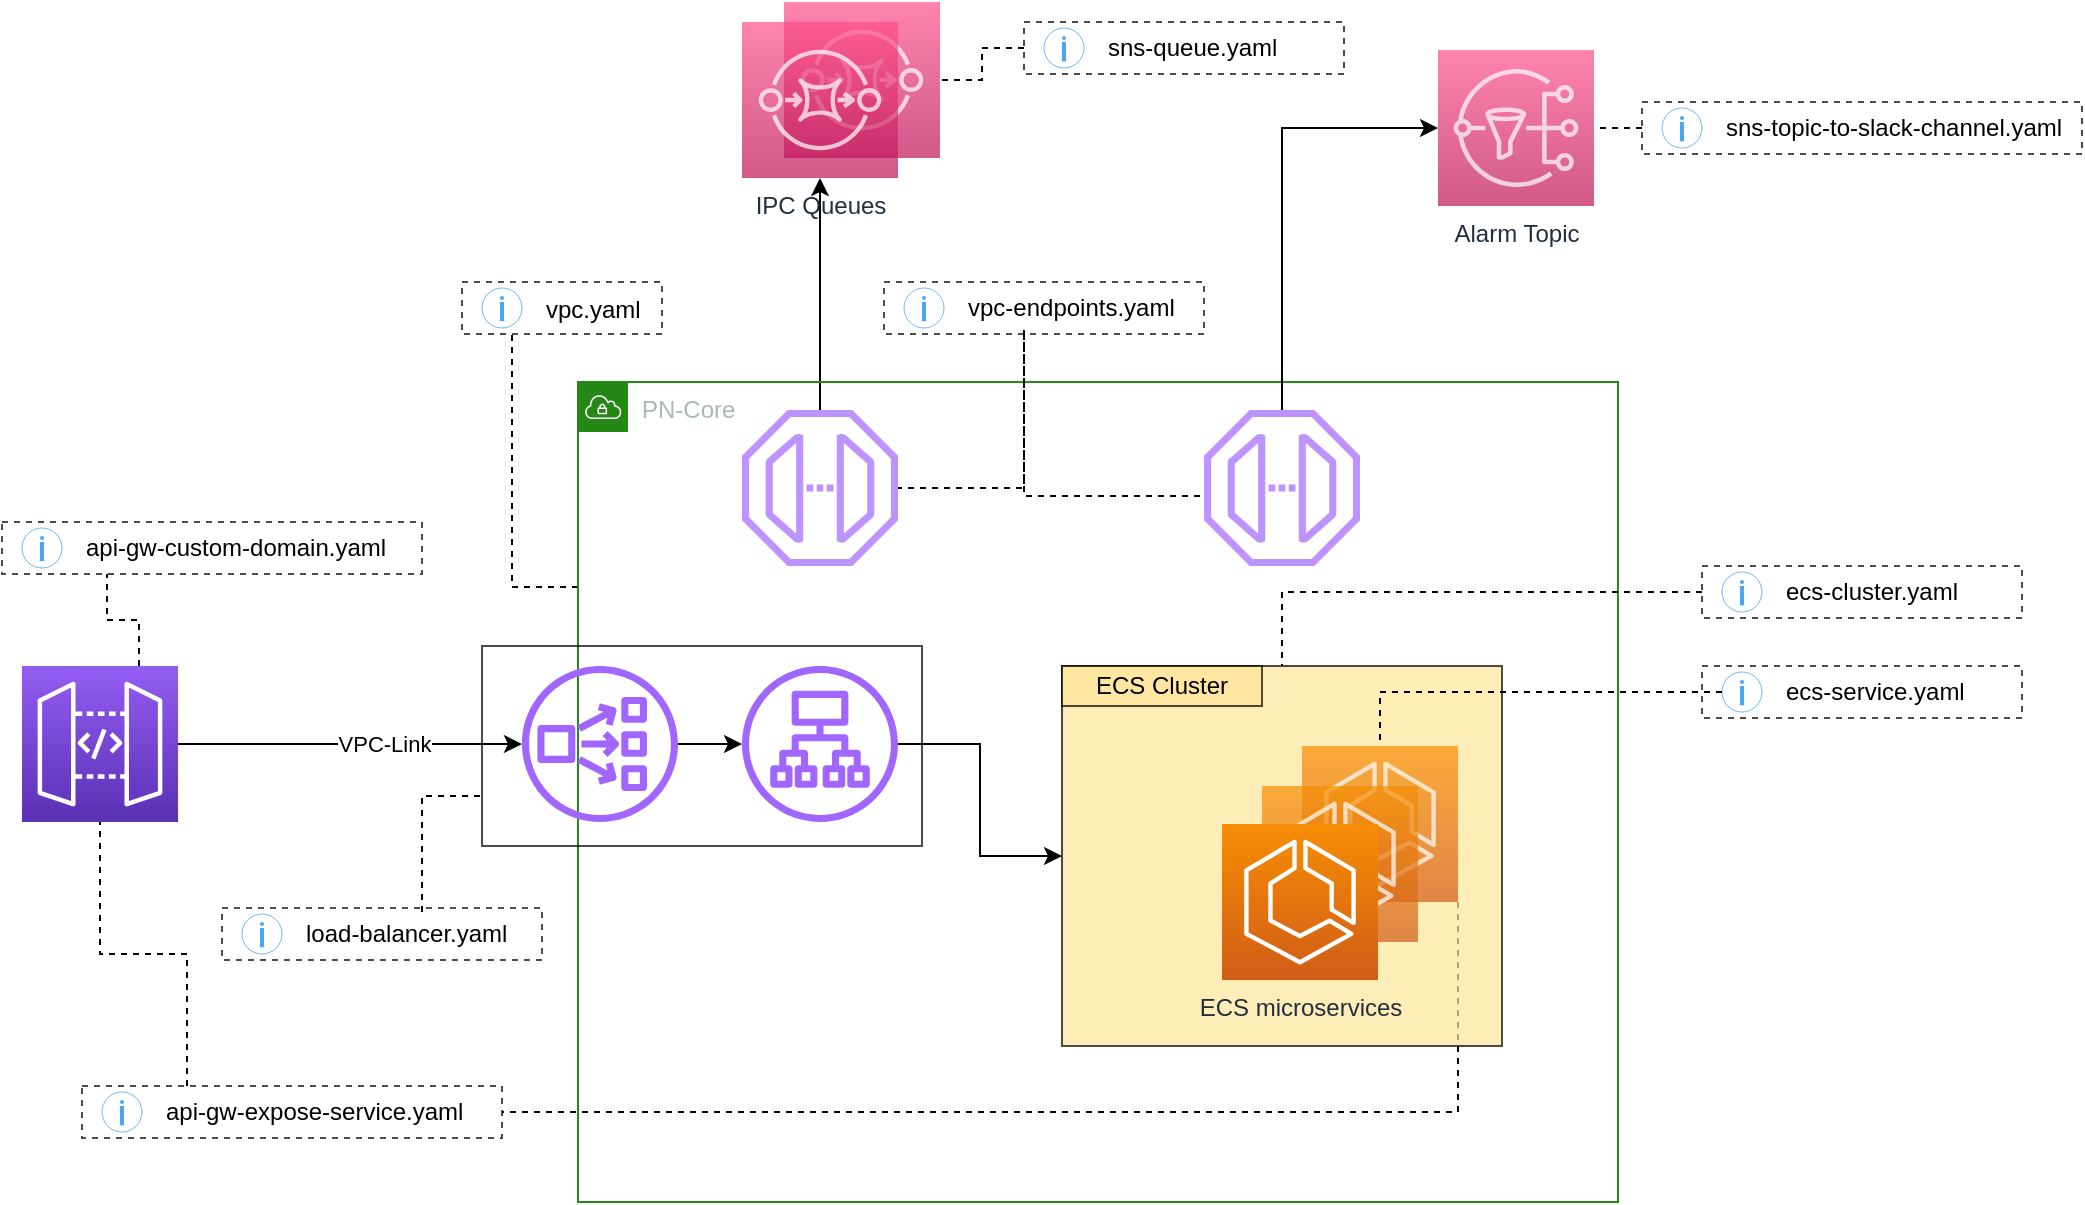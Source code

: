 <mxfile version="15.4.0" type="device"><diagram id="fZxMlLmRqDLB21gfmrRY" name="Page-1"><mxGraphModel dx="1106" dy="820" grid="1" gridSize="10" guides="1" tooltips="1" connect="1" arrows="1" fold="1" page="1" pageScale="1" pageWidth="1169" pageHeight="827" math="0" shadow="0"><root><mxCell id="0"/><mxCell id="1" parent="0"/><mxCell id="54l53fkF1UDd731qO1px-48" value="" style="sketch=0;points=[[0,0,0],[0.25,0,0],[0.5,0,0],[0.75,0,0],[1,0,0],[0,1,0],[0.25,1,0],[0.5,1,0],[0.75,1,0],[1,1,0],[0,0.25,0],[0,0.5,0],[0,0.75,0],[1,0.25,0],[1,0.5,0],[1,0.75,0]];outlineConnect=0;fontColor=#232F3E;gradientColor=#FF4F8B;gradientDirection=north;fillColor=#BC1356;strokeColor=#ffffff;dashed=0;verticalLabelPosition=bottom;verticalAlign=top;align=center;html=1;fontSize=12;fontStyle=0;aspect=fixed;shape=mxgraph.aws4.resourceIcon;resIcon=mxgraph.aws4.sqs;opacity=70;" vertex="1" parent="1"><mxGeometry x="421" y="30" width="78" height="78" as="geometry"/></mxCell><mxCell id="54l53fkF1UDd731qO1px-21" style="edgeStyle=orthogonalEdgeStyle;rounded=0;orthogonalLoop=1;jettySize=auto;html=1;entryX=0.5;entryY=1;entryDx=0;entryDy=0;entryPerimeter=0;" edge="1" parent="1" source="54l53fkF1UDd731qO1px-59" target="54l53fkF1UDd731qO1px-19"><mxGeometry relative="1" as="geometry"/></mxCell><mxCell id="54l53fkF1UDd731qO1px-83" style="edgeStyle=orthogonalEdgeStyle;rounded=0;orthogonalLoop=1;jettySize=auto;html=1;exitX=0;exitY=0.25;exitDx=0;exitDy=0;entryX=0.25;entryY=1;entryDx=0;entryDy=0;dashed=1;endArrow=none;endFill=0;" edge="1" parent="1" source="2" target="54l53fkF1UDd731qO1px-63"><mxGeometry relative="1" as="geometry"/></mxCell><mxCell id="2" value="PN-Core" style="points=[[0,0],[0.25,0],[0.5,0],[0.75,0],[1,0],[1,0.25],[1,0.5],[1,0.75],[1,1],[0.75,1],[0.5,1],[0.25,1],[0,1],[0,0.75],[0,0.5],[0,0.25]];outlineConnect=0;gradientColor=none;html=1;whiteSpace=wrap;fontSize=12;fontStyle=0;shape=mxgraph.aws4.group;grIcon=mxgraph.aws4.group_vpc;strokeColor=#248814;fillColor=none;verticalAlign=top;align=left;spacingLeft=30;fontColor=#AAB7B8;dashed=0;" parent="1" vertex="1"><mxGeometry x="318" y="220" width="520" height="410" as="geometry"/></mxCell><mxCell id="54l53fkF1UDd731qO1px-80" style="edgeStyle=orthogonalEdgeStyle;rounded=0;orthogonalLoop=1;jettySize=auto;html=1;exitX=1;exitY=1;exitDx=0;exitDy=0;entryX=1;entryY=0.5;entryDx=0;entryDy=0;dashed=1;endArrow=none;endFill=0;exitPerimeter=0;" edge="1" parent="1" source="54l53fkF1UDd731qO1px-15" target="54l53fkF1UDd731qO1px-40"><mxGeometry relative="1" as="geometry"/></mxCell><mxCell id="54l53fkF1UDd731qO1px-17" value="" style="rounded=0;whiteSpace=wrap;html=1;fillColor=#FFE599;opacity=70;" vertex="1" parent="1"><mxGeometry x="560" y="362" width="220" height="190" as="geometry"/></mxCell><mxCell id="54l53fkF1UDd731qO1px-9" style="edgeStyle=orthogonalEdgeStyle;rounded=0;orthogonalLoop=1;jettySize=auto;html=1;" edge="1" parent="1" source="3" target="7"><mxGeometry relative="1" as="geometry"/></mxCell><mxCell id="54l53fkF1UDd731qO1px-10" value="VPC-Link" style="edgeLabel;html=1;align=center;verticalAlign=middle;resizable=0;points=[];" vertex="1" connectable="0" parent="54l53fkF1UDd731qO1px-9"><mxGeometry x="0.198" relative="1" as="geometry"><mxPoint as="offset"/></mxGeometry></mxCell><mxCell id="54l53fkF1UDd731qO1px-77" style="edgeStyle=orthogonalEdgeStyle;rounded=0;orthogonalLoop=1;jettySize=auto;html=1;exitX=0.75;exitY=0;exitDx=0;exitDy=0;exitPerimeter=0;entryX=0.25;entryY=1;entryDx=0;entryDy=0;dashed=1;endArrow=none;endFill=0;" edge="1" parent="1" source="3" target="54l53fkF1UDd731qO1px-36"><mxGeometry relative="1" as="geometry"/></mxCell><mxCell id="3" value="" style="points=[[0,0,0],[0.25,0,0],[0.5,0,0],[0.75,0,0],[1,0,0],[0,1,0],[0.25,1,0],[0.5,1,0],[0.75,1,0],[1,1,0],[0,0.25,0],[0,0.5,0],[0,0.75,0],[1,0.25,0],[1,0.5,0],[1,0.75,0]];outlineConnect=0;fontColor=#232F3E;gradientColor=#945DF2;gradientDirection=north;fillColor=#5A30B5;strokeColor=#ffffff;dashed=0;verticalLabelPosition=bottom;verticalAlign=top;align=center;html=1;fontSize=12;fontStyle=0;aspect=fixed;shape=mxgraph.aws4.resourceIcon;resIcon=mxgraph.aws4.api_gateway;" parent="1" vertex="1"><mxGeometry x="40" y="362" width="78" height="78" as="geometry"/></mxCell><mxCell id="54l53fkF1UDd731qO1px-12" style="edgeStyle=orthogonalEdgeStyle;rounded=0;orthogonalLoop=1;jettySize=auto;html=1;" edge="1" parent="1" source="7" target="54l53fkF1UDd731qO1px-11"><mxGeometry relative="1" as="geometry"/></mxCell><mxCell id="7" value="" style="outlineConnect=0;fontColor=#232F3E;gradientColor=none;fillColor=#A166FF;strokeColor=none;dashed=0;verticalLabelPosition=bottom;verticalAlign=top;align=center;html=1;fontSize=12;fontStyle=0;aspect=fixed;pointerEvents=1;shape=mxgraph.aws4.network_load_balancer;" parent="1" vertex="1"><mxGeometry x="290" y="362" width="78" height="78" as="geometry"/></mxCell><mxCell id="54l53fkF1UDd731qO1px-23" style="edgeStyle=orthogonalEdgeStyle;rounded=0;orthogonalLoop=1;jettySize=auto;html=1;" edge="1" parent="1" source="54l53fkF1UDd731qO1px-11" target="54l53fkF1UDd731qO1px-17"><mxGeometry relative="1" as="geometry"/></mxCell><mxCell id="54l53fkF1UDd731qO1px-11" value="" style="sketch=0;outlineConnect=0;fontColor=#232F3E;gradientColor=none;fillColor=#A166FF;strokeColor=none;dashed=0;verticalLabelPosition=bottom;verticalAlign=top;align=center;html=1;fontSize=12;fontStyle=0;aspect=fixed;pointerEvents=1;shape=mxgraph.aws4.application_load_balancer;" vertex="1" parent="1"><mxGeometry x="400" y="362" width="78" height="78" as="geometry"/></mxCell><mxCell id="54l53fkF1UDd731qO1px-15" value="" style="sketch=0;points=[[0,0,0],[0.25,0,0],[0.5,0,0],[0.75,0,0],[1,0,0],[0,1,0],[0.25,1,0],[0.5,1,0],[0.75,1,0],[1,1,0],[0,0.25,0],[0,0.5,0],[0,0.75,0],[1,0.25,0],[1,0.5,0],[1,0.75,0]];outlineConnect=0;fontColor=#232F3E;gradientColor=#F78E04;gradientDirection=north;fillColor=#D05C17;strokeColor=#ffffff;dashed=0;verticalLabelPosition=bottom;verticalAlign=top;align=center;html=1;fontSize=12;fontStyle=0;aspect=fixed;shape=mxgraph.aws4.resourceIcon;resIcon=mxgraph.aws4.ecs;opacity=70;" vertex="1" parent="1"><mxGeometry x="680" y="402" width="78" height="78" as="geometry"/></mxCell><mxCell id="54l53fkF1UDd731qO1px-14" value="" style="sketch=0;points=[[0,0,0],[0.25,0,0],[0.5,0,0],[0.75,0,0],[1,0,0],[0,1,0],[0.25,1,0],[0.5,1,0],[0.75,1,0],[1,1,0],[0,0.25,0],[0,0.5,0],[0,0.75,0],[1,0.25,0],[1,0.5,0],[1,0.75,0]];outlineConnect=0;fontColor=#232F3E;gradientColor=#F78E04;gradientDirection=north;fillColor=#D05C17;strokeColor=#ffffff;dashed=0;verticalLabelPosition=bottom;verticalAlign=top;align=center;html=1;fontSize=12;fontStyle=0;aspect=fixed;shape=mxgraph.aws4.resourceIcon;resIcon=mxgraph.aws4.ecs;opacity=70;" vertex="1" parent="1"><mxGeometry x="660" y="422" width="78" height="78" as="geometry"/></mxCell><mxCell id="54l53fkF1UDd731qO1px-13" value="ECS microservices" style="sketch=0;points=[[0,0,0],[0.25,0,0],[0.5,0,0],[0.75,0,0],[1,0,0],[0,1,0],[0.25,1,0],[0.5,1,0],[0.75,1,0],[1,1,0],[0,0.25,0],[0,0.5,0],[0,0.75,0],[1,0.25,0],[1,0.5,0],[1,0.75,0]];outlineConnect=0;fontColor=#232F3E;gradientColor=#F78E04;gradientDirection=north;fillColor=#D05C17;strokeColor=#ffffff;dashed=0;verticalLabelPosition=bottom;verticalAlign=top;align=center;html=1;fontSize=12;fontStyle=0;aspect=fixed;shape=mxgraph.aws4.resourceIcon;resIcon=mxgraph.aws4.ecs;" vertex="1" parent="1"><mxGeometry x="640" y="441" width="78" height="78" as="geometry"/></mxCell><mxCell id="54l53fkF1UDd731qO1px-18" value="ECS Cluster" style="rounded=0;whiteSpace=wrap;html=1;fillColor=#FFE599;opacity=70;" vertex="1" parent="1"><mxGeometry x="560" y="362" width="100" height="20" as="geometry"/></mxCell><mxCell id="54l53fkF1UDd731qO1px-19" value="IPC Queues" style="sketch=0;points=[[0,0,0],[0.25,0,0],[0.5,0,0],[0.75,0,0],[1,0,0],[0,1,0],[0.25,1,0],[0.5,1,0],[0.75,1,0],[1,1,0],[0,0.25,0],[0,0.5,0],[0,0.75,0],[1,0.25,0],[1,0.5,0],[1,0.75,0]];outlineConnect=0;fontColor=#232F3E;gradientColor=#FF4F8B;gradientDirection=north;fillColor=#BC1356;strokeColor=#ffffff;dashed=0;verticalLabelPosition=bottom;verticalAlign=top;align=center;html=1;fontSize=12;fontStyle=0;aspect=fixed;shape=mxgraph.aws4.resourceIcon;resIcon=mxgraph.aws4.sqs;opacity=70;" vertex="1" parent="1"><mxGeometry x="400" y="40" width="78" height="78" as="geometry"/></mxCell><mxCell id="54l53fkF1UDd731qO1px-24" value="" style="rounded=0;whiteSpace=wrap;html=1;fillColor=none;opacity=70;" vertex="1" parent="1"><mxGeometry x="270" y="352" width="220" height="100" as="geometry"/></mxCell><mxCell id="54l53fkF1UDd731qO1px-28" value="" style="group" vertex="1" connectable="0" parent="1"><mxGeometry x="880" y="362" width="160" height="26" as="geometry"/></mxCell><mxCell id="54l53fkF1UDd731qO1px-25" value="" style="rounded=0;whiteSpace=wrap;html=1;fillColor=none;opacity=70;dashed=1;" vertex="1" parent="54l53fkF1UDd731qO1px-28"><mxGeometry width="160" height="26" as="geometry"/></mxCell><mxCell id="54l53fkF1UDd731qO1px-26" value="" style="html=1;verticalLabelPosition=bottom;labelBackgroundColor=#ffffff;verticalAlign=top;shadow=0;dashed=0;strokeWidth=2;shape=mxgraph.ios7.misc.info;strokeColor=#0080f0;sketch=0;fillColor=none;opacity=70;" vertex="1" parent="54l53fkF1UDd731qO1px-28"><mxGeometry x="10" y="3" width="20" height="20" as="geometry"/></mxCell><mxCell id="54l53fkF1UDd731qO1px-27" value="ecs-service.yaml" style="text;html=1;strokeColor=none;fillColor=none;align=left;verticalAlign=middle;whiteSpace=wrap;rounded=0;opacity=70;" vertex="1" parent="54l53fkF1UDd731qO1px-28"><mxGeometry x="40" y="2" width="120" height="22" as="geometry"/></mxCell><mxCell id="54l53fkF1UDd731qO1px-29" style="edgeStyle=orthogonalEdgeStyle;rounded=0;orthogonalLoop=1;jettySize=auto;html=1;entryX=0.5;entryY=0;entryDx=0;entryDy=0;entryPerimeter=0;endArrow=none;endFill=0;dashed=1;" edge="1" parent="1" source="54l53fkF1UDd731qO1px-26" target="54l53fkF1UDd731qO1px-15"><mxGeometry relative="1" as="geometry"/></mxCell><mxCell id="54l53fkF1UDd731qO1px-30" value="" style="group" vertex="1" connectable="0" parent="1"><mxGeometry x="880" y="312" width="160" height="26" as="geometry"/></mxCell><mxCell id="54l53fkF1UDd731qO1px-31" value="" style="rounded=0;whiteSpace=wrap;html=1;fillColor=none;opacity=70;dashed=1;" vertex="1" parent="54l53fkF1UDd731qO1px-30"><mxGeometry width="160" height="26" as="geometry"/></mxCell><mxCell id="54l53fkF1UDd731qO1px-32" value="" style="html=1;verticalLabelPosition=bottom;labelBackgroundColor=#ffffff;verticalAlign=top;shadow=0;dashed=0;strokeWidth=2;shape=mxgraph.ios7.misc.info;strokeColor=#0080f0;sketch=0;fillColor=none;opacity=70;" vertex="1" parent="54l53fkF1UDd731qO1px-30"><mxGeometry x="10" y="3" width="20" height="20" as="geometry"/></mxCell><mxCell id="54l53fkF1UDd731qO1px-33" value="ecs-cluster.yaml" style="text;html=1;strokeColor=none;fillColor=none;align=left;verticalAlign=middle;whiteSpace=wrap;rounded=0;opacity=70;" vertex="1" parent="54l53fkF1UDd731qO1px-30"><mxGeometry x="40" y="2" width="120" height="22" as="geometry"/></mxCell><mxCell id="54l53fkF1UDd731qO1px-34" style="edgeStyle=orthogonalEdgeStyle;rounded=0;orthogonalLoop=1;jettySize=auto;html=1;entryX=0.5;entryY=0;entryDx=0;entryDy=0;dashed=1;endArrow=none;endFill=0;" edge="1" parent="1" source="54l53fkF1UDd731qO1px-31" target="54l53fkF1UDd731qO1px-17"><mxGeometry relative="1" as="geometry"/></mxCell><mxCell id="54l53fkF1UDd731qO1px-35" value="" style="group" vertex="1" connectable="0" parent="1"><mxGeometry x="30" y="290" width="210" height="26" as="geometry"/></mxCell><mxCell id="54l53fkF1UDd731qO1px-36" value="" style="rounded=0;whiteSpace=wrap;html=1;fillColor=none;opacity=70;dashed=1;" vertex="1" parent="54l53fkF1UDd731qO1px-35"><mxGeometry width="210" height="26" as="geometry"/></mxCell><mxCell id="54l53fkF1UDd731qO1px-37" value="" style="html=1;verticalLabelPosition=bottom;labelBackgroundColor=#ffffff;verticalAlign=top;shadow=0;dashed=0;strokeWidth=2;shape=mxgraph.ios7.misc.info;strokeColor=#0080f0;sketch=0;fillColor=none;opacity=70;" vertex="1" parent="54l53fkF1UDd731qO1px-35"><mxGeometry x="10" y="3" width="20" height="20" as="geometry"/></mxCell><mxCell id="54l53fkF1UDd731qO1px-38" value="api-gw-custom-domain.yaml" style="text;html=1;strokeColor=none;fillColor=none;align=left;verticalAlign=middle;whiteSpace=wrap;rounded=0;opacity=70;" vertex="1" parent="54l53fkF1UDd731qO1px-35"><mxGeometry x="40" y="2" width="160" height="22" as="geometry"/></mxCell><mxCell id="54l53fkF1UDd731qO1px-39" value="" style="group" vertex="1" connectable="0" parent="1"><mxGeometry x="70" y="572" width="210" height="26" as="geometry"/></mxCell><mxCell id="54l53fkF1UDd731qO1px-40" value="" style="rounded=0;whiteSpace=wrap;html=1;fillColor=none;opacity=70;dashed=1;" vertex="1" parent="54l53fkF1UDd731qO1px-39"><mxGeometry width="210" height="26" as="geometry"/></mxCell><mxCell id="54l53fkF1UDd731qO1px-41" value="" style="html=1;verticalLabelPosition=bottom;labelBackgroundColor=#ffffff;verticalAlign=top;shadow=0;dashed=0;strokeWidth=2;shape=mxgraph.ios7.misc.info;strokeColor=#0080f0;sketch=0;fillColor=none;opacity=70;" vertex="1" parent="54l53fkF1UDd731qO1px-39"><mxGeometry x="10" y="3" width="20" height="20" as="geometry"/></mxCell><mxCell id="54l53fkF1UDd731qO1px-42" value="api-gw-expose-service.yaml" style="text;html=1;strokeColor=none;fillColor=none;align=left;verticalAlign=middle;whiteSpace=wrap;rounded=0;opacity=70;" vertex="1" parent="54l53fkF1UDd731qO1px-39"><mxGeometry x="40" y="2" width="160" height="22" as="geometry"/></mxCell><mxCell id="54l53fkF1UDd731qO1px-43" value="" style="group" vertex="1" connectable="0" parent="1"><mxGeometry x="140" y="483" width="160" height="26" as="geometry"/></mxCell><mxCell id="54l53fkF1UDd731qO1px-44" value="" style="rounded=0;whiteSpace=wrap;html=1;fillColor=none;opacity=70;dashed=1;" vertex="1" parent="54l53fkF1UDd731qO1px-43"><mxGeometry width="160" height="26" as="geometry"/></mxCell><mxCell id="54l53fkF1UDd731qO1px-45" value="" style="html=1;verticalLabelPosition=bottom;labelBackgroundColor=#ffffff;verticalAlign=top;shadow=0;dashed=0;strokeWidth=2;shape=mxgraph.ios7.misc.info;strokeColor=#0080f0;sketch=0;fillColor=none;opacity=70;" vertex="1" parent="54l53fkF1UDd731qO1px-43"><mxGeometry x="10" y="3" width="20" height="20" as="geometry"/></mxCell><mxCell id="54l53fkF1UDd731qO1px-46" value="load-balancer.yaml" style="text;html=1;strokeColor=none;fillColor=none;align=left;verticalAlign=middle;whiteSpace=wrap;rounded=0;opacity=70;" vertex="1" parent="54l53fkF1UDd731qO1px-43"><mxGeometry x="40" y="2" width="120" height="22" as="geometry"/></mxCell><mxCell id="54l53fkF1UDd731qO1px-47" style="edgeStyle=orthogonalEdgeStyle;rounded=0;orthogonalLoop=1;jettySize=auto;html=1;entryX=0;entryY=0.75;entryDx=0;entryDy=0;dashed=1;endArrow=none;endFill=0;" edge="1" parent="1" source="54l53fkF1UDd731qO1px-46" target="54l53fkF1UDd731qO1px-24"><mxGeometry relative="1" as="geometry"/></mxCell><mxCell id="54l53fkF1UDd731qO1px-49" value="" style="group" vertex="1" connectable="0" parent="1"><mxGeometry x="541" y="40" width="160" height="26" as="geometry"/></mxCell><mxCell id="54l53fkF1UDd731qO1px-50" value="" style="rounded=0;whiteSpace=wrap;html=1;fillColor=none;opacity=70;dashed=1;" vertex="1" parent="54l53fkF1UDd731qO1px-49"><mxGeometry width="160" height="26" as="geometry"/></mxCell><mxCell id="54l53fkF1UDd731qO1px-51" value="" style="html=1;verticalLabelPosition=bottom;labelBackgroundColor=#ffffff;verticalAlign=top;shadow=0;dashed=0;strokeWidth=2;shape=mxgraph.ios7.misc.info;strokeColor=#0080f0;sketch=0;fillColor=none;opacity=70;" vertex="1" parent="54l53fkF1UDd731qO1px-49"><mxGeometry x="10" y="3" width="20" height="20" as="geometry"/></mxCell><mxCell id="54l53fkF1UDd731qO1px-52" value="sns-queue.yaml" style="text;html=1;strokeColor=none;fillColor=none;align=left;verticalAlign=middle;whiteSpace=wrap;rounded=0;opacity=70;" vertex="1" parent="54l53fkF1UDd731qO1px-49"><mxGeometry x="40" y="2" width="120" height="22" as="geometry"/></mxCell><mxCell id="54l53fkF1UDd731qO1px-54" style="edgeStyle=orthogonalEdgeStyle;rounded=0;orthogonalLoop=1;jettySize=auto;html=1;exitX=0;exitY=0.5;exitDx=0;exitDy=0;dashed=1;endArrow=none;endFill=0;" edge="1" parent="1" source="54l53fkF1UDd731qO1px-50" target="54l53fkF1UDd731qO1px-48"><mxGeometry relative="1" as="geometry"/></mxCell><mxCell id="54l53fkF1UDd731qO1px-55" value="" style="group" vertex="1" connectable="0" parent="1"><mxGeometry x="471" y="170" width="160" height="26" as="geometry"/></mxCell><mxCell id="54l53fkF1UDd731qO1px-56" value="" style="rounded=0;whiteSpace=wrap;html=1;fillColor=none;opacity=70;dashed=1;" vertex="1" parent="54l53fkF1UDd731qO1px-55"><mxGeometry width="160" height="26" as="geometry"/></mxCell><mxCell id="54l53fkF1UDd731qO1px-57" value="" style="html=1;verticalLabelPosition=bottom;labelBackgroundColor=#ffffff;verticalAlign=top;shadow=0;dashed=0;strokeWidth=2;shape=mxgraph.ios7.misc.info;strokeColor=#0080f0;sketch=0;fillColor=none;opacity=70;" vertex="1" parent="54l53fkF1UDd731qO1px-55"><mxGeometry x="10" y="3" width="20" height="20" as="geometry"/></mxCell><mxCell id="54l53fkF1UDd731qO1px-58" value="vpc-endpoints.yaml" style="text;html=1;strokeColor=none;fillColor=none;align=left;verticalAlign=middle;whiteSpace=wrap;rounded=0;opacity=70;" vertex="1" parent="54l53fkF1UDd731qO1px-55"><mxGeometry x="40" y="2" width="120" height="22" as="geometry"/></mxCell><mxCell id="54l53fkF1UDd731qO1px-59" value="" style="sketch=0;outlineConnect=0;fontColor=#232F3E;gradientColor=none;fillColor=#A166FF;strokeColor=none;dashed=0;verticalLabelPosition=bottom;verticalAlign=top;align=center;html=1;fontSize=12;fontStyle=0;aspect=fixed;pointerEvents=1;shape=mxgraph.aws4.endpoint;opacity=70;" vertex="1" parent="1"><mxGeometry x="400" y="234" width="78" height="78" as="geometry"/></mxCell><mxCell id="54l53fkF1UDd731qO1px-61" style="edgeStyle=orthogonalEdgeStyle;rounded=0;orthogonalLoop=1;jettySize=auto;html=1;dashed=1;endArrow=none;endFill=0;" edge="1" parent="1" source="54l53fkF1UDd731qO1px-56" target="54l53fkF1UDd731qO1px-59"><mxGeometry relative="1" as="geometry"><Array as="points"><mxPoint x="541" y="273"/></Array></mxGeometry></mxCell><mxCell id="54l53fkF1UDd731qO1px-63" value="" style="rounded=0;whiteSpace=wrap;html=1;fillColor=none;opacity=70;dashed=1;" vertex="1" parent="1"><mxGeometry x="260" y="170" width="100" height="26" as="geometry"/></mxCell><mxCell id="54l53fkF1UDd731qO1px-64" value="" style="html=1;verticalLabelPosition=bottom;labelBackgroundColor=#ffffff;verticalAlign=top;shadow=0;dashed=0;strokeWidth=2;shape=mxgraph.ios7.misc.info;strokeColor=#0080f0;sketch=0;fillColor=none;opacity=70;" vertex="1" parent="1"><mxGeometry x="270" y="173" width="20" height="20" as="geometry"/></mxCell><mxCell id="54l53fkF1UDd731qO1px-65" value="vpc.yaml" style="text;html=1;strokeColor=none;fillColor=none;align=left;verticalAlign=middle;whiteSpace=wrap;rounded=0;opacity=70;" vertex="1" parent="1"><mxGeometry x="300" y="173" width="60" height="22" as="geometry"/></mxCell><mxCell id="54l53fkF1UDd731qO1px-70" value="" style="group" vertex="1" connectable="0" parent="1"><mxGeometry x="850" y="80" width="220" height="26" as="geometry"/></mxCell><mxCell id="54l53fkF1UDd731qO1px-71" value="" style="rounded=0;whiteSpace=wrap;html=1;fillColor=none;opacity=70;dashed=1;" vertex="1" parent="54l53fkF1UDd731qO1px-70"><mxGeometry width="220" height="26" as="geometry"/></mxCell><mxCell id="54l53fkF1UDd731qO1px-72" value="" style="html=1;verticalLabelPosition=bottom;labelBackgroundColor=#ffffff;verticalAlign=top;shadow=0;dashed=0;strokeWidth=2;shape=mxgraph.ios7.misc.info;strokeColor=#0080f0;sketch=0;fillColor=none;opacity=70;" vertex="1" parent="54l53fkF1UDd731qO1px-70"><mxGeometry x="10" y="3" width="20" height="20" as="geometry"/></mxCell><mxCell id="54l53fkF1UDd731qO1px-73" value="sns-topic-to-slack-channel.yaml" style="text;html=1;strokeColor=none;fillColor=none;align=left;verticalAlign=middle;whiteSpace=wrap;rounded=0;opacity=70;" vertex="1" parent="54l53fkF1UDd731qO1px-70"><mxGeometry x="40" y="2" width="180" height="22" as="geometry"/></mxCell><mxCell id="54l53fkF1UDd731qO1px-79" style="edgeStyle=orthogonalEdgeStyle;rounded=0;orthogonalLoop=1;jettySize=auto;html=1;exitX=0.25;exitY=0;exitDx=0;exitDy=0;entryX=0.5;entryY=1;entryDx=0;entryDy=0;entryPerimeter=0;dashed=1;endArrow=none;endFill=0;" edge="1" parent="1" source="54l53fkF1UDd731qO1px-40" target="3"><mxGeometry relative="1" as="geometry"/></mxCell><mxCell id="54l53fkF1UDd731qO1px-81" value="Alarm Topic" style="sketch=0;points=[[0,0,0],[0.25,0,0],[0.5,0,0],[0.75,0,0],[1,0,0],[0,1,0],[0.25,1,0],[0.5,1,0],[0.75,1,0],[1,1,0],[0,0.25,0],[0,0.5,0],[0,0.75,0],[1,0.25,0],[1,0.5,0],[1,0.75,0]];outlineConnect=0;fontColor=#232F3E;gradientColor=#FF4F8B;gradientDirection=north;fillColor=#BC1356;strokeColor=#ffffff;dashed=0;verticalLabelPosition=bottom;verticalAlign=top;align=center;html=1;fontSize=12;fontStyle=0;aspect=fixed;shape=mxgraph.aws4.resourceIcon;resIcon=mxgraph.aws4.sns;opacity=70;" vertex="1" parent="1"><mxGeometry x="748" y="54" width="78" height="78" as="geometry"/></mxCell><mxCell id="54l53fkF1UDd731qO1px-84" style="edgeStyle=orthogonalEdgeStyle;rounded=0;orthogonalLoop=1;jettySize=auto;html=1;exitX=0;exitY=0.5;exitDx=0;exitDy=0;entryX=1;entryY=0.5;entryDx=0;entryDy=0;entryPerimeter=0;dashed=1;endArrow=none;endFill=0;" edge="1" parent="1" source="54l53fkF1UDd731qO1px-71" target="54l53fkF1UDd731qO1px-81"><mxGeometry relative="1" as="geometry"/></mxCell><mxCell id="54l53fkF1UDd731qO1px-88" style="edgeStyle=orthogonalEdgeStyle;rounded=0;orthogonalLoop=1;jettySize=auto;html=1;entryX=0;entryY=0.5;entryDx=0;entryDy=0;entryPerimeter=0;endArrow=classic;endFill=1;" edge="1" parent="1" source="54l53fkF1UDd731qO1px-85" target="54l53fkF1UDd731qO1px-81"><mxGeometry relative="1" as="geometry"><Array as="points"><mxPoint x="670" y="93"/></Array></mxGeometry></mxCell><mxCell id="54l53fkF1UDd731qO1px-85" value="" style="sketch=0;outlineConnect=0;fontColor=#232F3E;gradientColor=none;fillColor=#A166FF;strokeColor=none;dashed=0;verticalLabelPosition=bottom;verticalAlign=top;align=center;html=1;fontSize=12;fontStyle=0;aspect=fixed;pointerEvents=1;shape=mxgraph.aws4.endpoint;opacity=70;" vertex="1" parent="1"><mxGeometry x="631" y="234" width="78" height="78" as="geometry"/></mxCell><mxCell id="54l53fkF1UDd731qO1px-87" style="edgeStyle=orthogonalEdgeStyle;rounded=0;orthogonalLoop=1;jettySize=auto;html=1;exitX=0.25;exitY=1;exitDx=0;exitDy=0;dashed=1;endArrow=none;endFill=0;" edge="1" parent="1" source="54l53fkF1UDd731qO1px-58" target="54l53fkF1UDd731qO1px-85"><mxGeometry relative="1" as="geometry"><Array as="points"><mxPoint x="541" y="277"/></Array></mxGeometry></mxCell></root></mxGraphModel></diagram></mxfile>